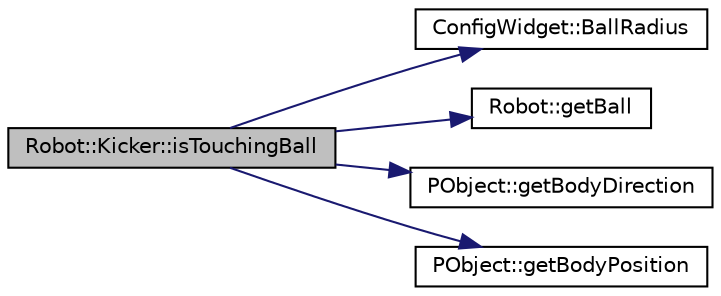 digraph "Robot::Kicker::isTouchingBall"
{
 // INTERACTIVE_SVG=YES
  edge [fontname="Helvetica",fontsize="10",labelfontname="Helvetica",labelfontsize="10"];
  node [fontname="Helvetica",fontsize="10",shape=record];
  rankdir="LR";
  Node1 [label="Robot::Kicker::isTouchingBall",height=0.2,width=0.4,color="black", fillcolor="grey75", style="filled", fontcolor="black"];
  Node1 -> Node2 [color="midnightblue",fontsize="10",style="solid",fontname="Helvetica"];
  Node2 [label="ConfigWidget::BallRadius",height=0.2,width=0.4,color="black", fillcolor="white", style="filled",URL="$d6/d55/class_config_widget.html#a2d8b917b9aaad10df48dc4afb3fc497d"];
  Node1 -> Node3 [color="midnightblue",fontsize="10",style="solid",fontname="Helvetica"];
  Node3 [label="Robot::getBall",height=0.2,width=0.4,color="black", fillcolor="white", style="filled",URL="$d4/d84/class_robot.html#a8ca7b39845a8917ae3b1fd1cf2691f4a"];
  Node1 -> Node4 [color="midnightblue",fontsize="10",style="solid",fontname="Helvetica"];
  Node4 [label="PObject::getBodyDirection",height=0.2,width=0.4,color="black", fillcolor="white", style="filled",URL="$d1/d18/class_p_object.html#af2a0c45a02b9bfcfca0d9bb982d90a2d"];
  Node1 -> Node5 [color="midnightblue",fontsize="10",style="solid",fontname="Helvetica"];
  Node5 [label="PObject::getBodyPosition",height=0.2,width=0.4,color="black", fillcolor="white", style="filled",URL="$d1/d18/class_p_object.html#aa490b8b18ef6a51e9816d0da40da237d"];
}

